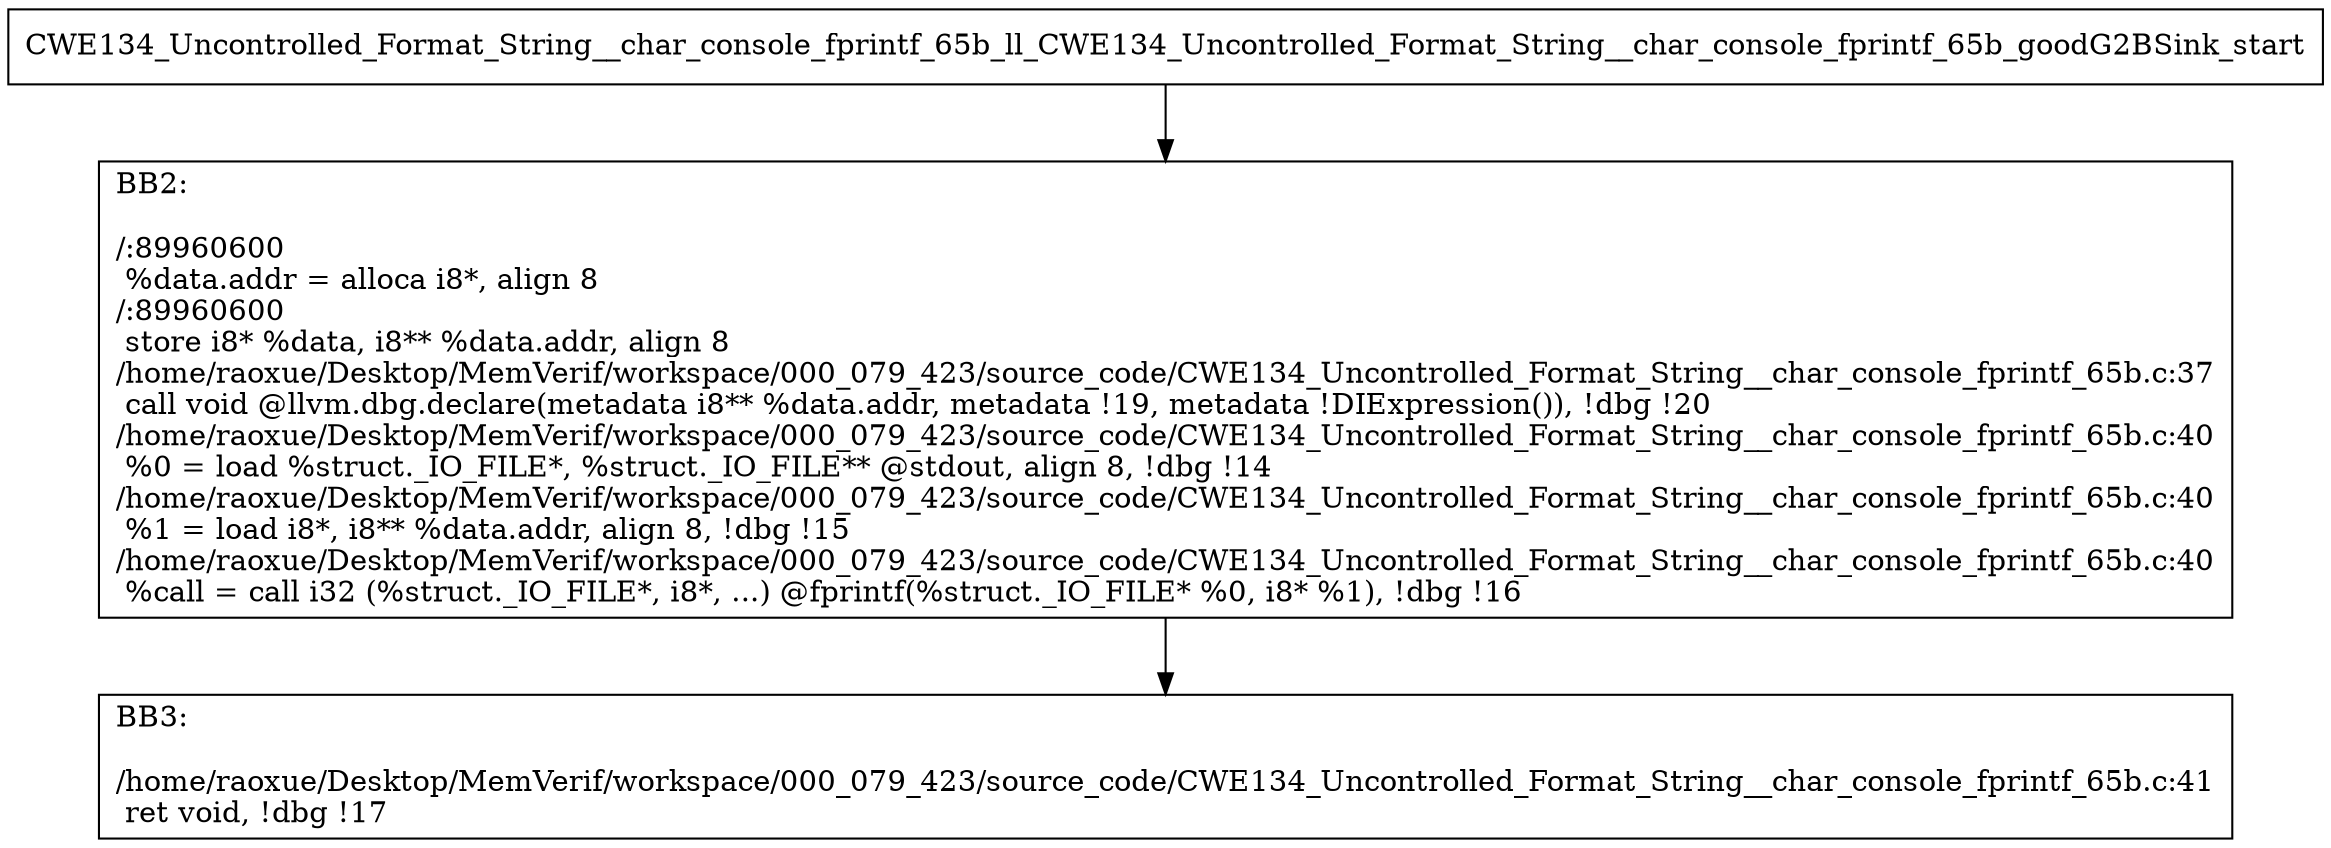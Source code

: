 digraph "CFG for'CWE134_Uncontrolled_Format_String__char_console_fprintf_65b_ll_CWE134_Uncontrolled_Format_String__char_console_fprintf_65b_goodG2BSink' function" {
	BBCWE134_Uncontrolled_Format_String__char_console_fprintf_65b_ll_CWE134_Uncontrolled_Format_String__char_console_fprintf_65b_goodG2BSink_start[shape=record,label="{CWE134_Uncontrolled_Format_String__char_console_fprintf_65b_ll_CWE134_Uncontrolled_Format_String__char_console_fprintf_65b_goodG2BSink_start}"];
	BBCWE134_Uncontrolled_Format_String__char_console_fprintf_65b_ll_CWE134_Uncontrolled_Format_String__char_console_fprintf_65b_goodG2BSink_start-> CWE134_Uncontrolled_Format_String__char_console_fprintf_65b_ll_CWE134_Uncontrolled_Format_String__char_console_fprintf_65b_goodG2BSinkBB2;
	CWE134_Uncontrolled_Format_String__char_console_fprintf_65b_ll_CWE134_Uncontrolled_Format_String__char_console_fprintf_65b_goodG2BSinkBB2 [shape=record, label="{BB2:\l\l/:89960600\l
  %data.addr = alloca i8*, align 8\l
/:89960600\l
  store i8* %data, i8** %data.addr, align 8\l
/home/raoxue/Desktop/MemVerif/workspace/000_079_423/source_code/CWE134_Uncontrolled_Format_String__char_console_fprintf_65b.c:37\l
  call void @llvm.dbg.declare(metadata i8** %data.addr, metadata !19, metadata !DIExpression()), !dbg !20\l
/home/raoxue/Desktop/MemVerif/workspace/000_079_423/source_code/CWE134_Uncontrolled_Format_String__char_console_fprintf_65b.c:40\l
  %0 = load %struct._IO_FILE*, %struct._IO_FILE** @stdout, align 8, !dbg !14\l
/home/raoxue/Desktop/MemVerif/workspace/000_079_423/source_code/CWE134_Uncontrolled_Format_String__char_console_fprintf_65b.c:40\l
  %1 = load i8*, i8** %data.addr, align 8, !dbg !15\l
/home/raoxue/Desktop/MemVerif/workspace/000_079_423/source_code/CWE134_Uncontrolled_Format_String__char_console_fprintf_65b.c:40\l
  %call = call i32 (%struct._IO_FILE*, i8*, ...) @fprintf(%struct._IO_FILE* %0, i8* %1), !dbg !16\l
}"];
	CWE134_Uncontrolled_Format_String__char_console_fprintf_65b_ll_CWE134_Uncontrolled_Format_String__char_console_fprintf_65b_goodG2BSinkBB2-> CWE134_Uncontrolled_Format_String__char_console_fprintf_65b_ll_CWE134_Uncontrolled_Format_String__char_console_fprintf_65b_goodG2BSinkBB3;
	CWE134_Uncontrolled_Format_String__char_console_fprintf_65b_ll_CWE134_Uncontrolled_Format_String__char_console_fprintf_65b_goodG2BSinkBB3 [shape=record, label="{BB3:\l\l/home/raoxue/Desktop/MemVerif/workspace/000_079_423/source_code/CWE134_Uncontrolled_Format_String__char_console_fprintf_65b.c:41\l
  ret void, !dbg !17\l
}"];
}
